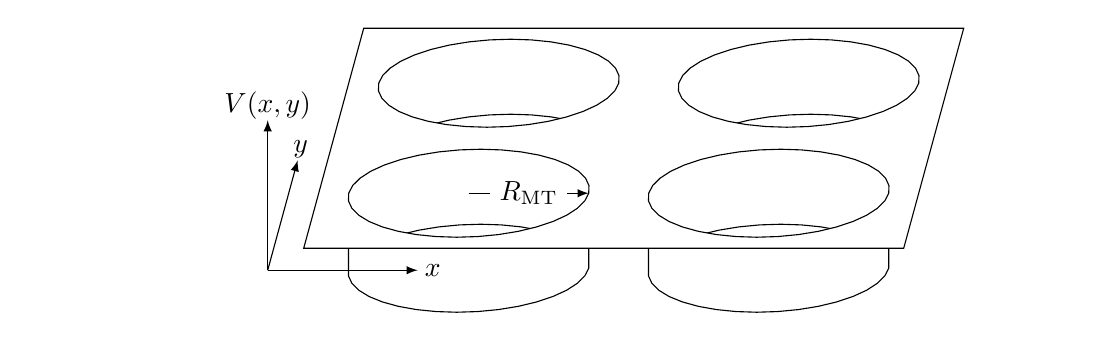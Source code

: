 \usetikzlibrary{3d}
\usetikzlibrary{shadows}
\begin{tikzpicture}[
    x={(1.5in,0.0in)},
    y={(0.15in,0.55in)},
    z={(0.0in,1.5in)},
]
\def\xycircle#1#2#3{
    (#1,#2,#3) ++ (0.4,0,0) \foreach\t in {10,20,...,350}{
        -- ({#1+0.4*cos(\t)},{#2+0.4*sin(\t)},#3)
    } --cycle;
}
\def\xycircleclip#1#2#3{
    (#1,#2,#3) ++ (0.4,0,0) \foreach\t in {10,20,...,350}{
        -- ({#1+0.4*cos(\t)},{#2+0.4*sin(\t)},#3)
    } --cycle;
}
% \begin{scope}[canvas is yx plane at z=0]
% \draw (-0.5,-0.5) circle(0.4);
% \draw (-0.5,+0.5) circle(0.4);
% \draw (+0.5,-0.5) circle(0.4);
% \draw (+0.5,+0.5) circle(0.4);
% \end{scope}
% \begin{scope}[canvas is yx plane at z=-0.25]
% \draw (-0.5,-0.5) circle(0.4);
% \draw (-0.5,+0.5) circle(0.4);
% \draw (+0.5,-0.5) circle(0.4);
% \draw (+0.5,+0.5) circle(0.4);
% \end{scope}
\begin{scope}
\clip (-1,-1,0) -- (1,-1,0) -- (1,1,0) -- (1,1,-0.25) -- (1,-1,-0.25) -- (-1,-1,-0.25) -- cycle;
\foreach\x in {-0.5,0.5}{
    %\shade[right color=gray,left color=white] ({\x-0.4},-0.5,0) \foreach\t in {190,200,...,360}{
    %    -- ({\x+0.4*cos(\t)},{-0.5+0.4*sin(\t)},-0.25)
    %} -- ({\x+0.4},-0.5,0);
    \draw ({\x-0.4},-0.5,0) \foreach\t in {190,200,...,360}{
        -- ({\x+0.4*cos(\t)},{-0.5+0.4*sin(\t)},-0.25)
    } -- ({\x+0.4},-0.5,0);
}
\end{scope}
\draw[-latex] (-0.5,-0.5,0) -- (-0.1,-0.5,0) node[midway,fill=white] {$R_{\mathrm{MT}}$};
\draw[-latex] (-1.1,-1.2,0) -- ++(0,0,0.5) node[pos=1.1] {$V(x,y)$};
\draw[-latex] (-1.1,-1.2,0) -- ++(0.5,0,0) node[pos=1.1] {$x$};
\draw[-latex] (-1.1,-1.2,0) -- ++(0,1,0) node[pos=1.1] {$y$};
\draw (-1,-1,0) -- ++(2,0,0) -- ++(0,2,0) -- ++(-2,0,0) --cycle;
\foreach\x in {-0.5,0.5}{
\foreach\y in {-0.5,0.5}{
    %\shade[right color=gray,left color=white]\xycircle{\x}{\y}{0}
    \draw\xycircle{\x}{\y}{0}
    \begin{scope}
        \clip\xycircle{\x}{\y}{0}
        \draw\xycircle{\x}{\y}{-0.25}
    \end{scope}
}
}
\path (0,0,0) -- ++(-2.2in,0) -- ++(4.4in,0);
\end{tikzpicture}